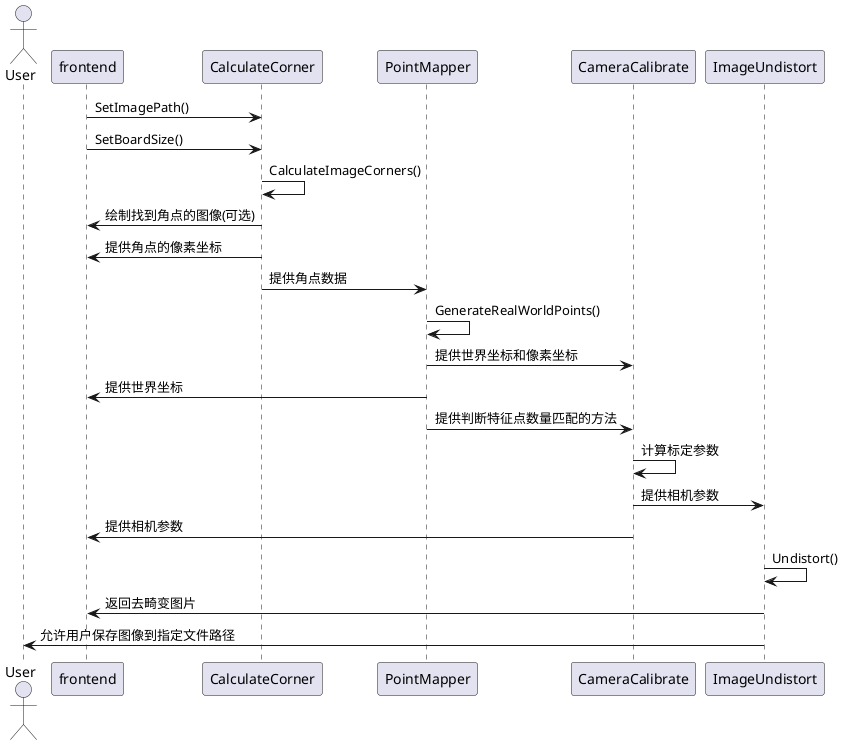 @startuml
actor User
participant frontend
participant CalculateCorner
participant PointMapper
participant CameraCalibrate
participant ImageUndistort


frontend -> CalculateCorner : SetImagePath()
frontend -> CalculateCorner : SetBoardSize()
CalculateCorner -> CalculateCorner : CalculateImageCorners()
CalculateCorner -> frontend : 绘制找到角点的图像(可选)
CalculateCorner -> frontend : 提供角点的像素坐标

CalculateCorner -> PointMapper : 提供角点数据
PointMapper -> PointMapper : GenerateRealWorldPoints()
PointMapper -> CameraCalibrate : 提供世界坐标和像素坐标
PointMapper -> frontend : 提供世界坐标
PointMapper -> CameraCalibrate : 提供判断特征点数量匹配的方法

CameraCalibrate -> CameraCalibrate : 计算标定参数
CameraCalibrate -> ImageUndistort : 提供相机参数
CameraCalibrate -> frontend : 提供相机参数
ImageUndistort -> ImageUndistort : Undistort()
ImageUndistort -> frontend : 返回去畸变图片
ImageUndistort -> User : 允许用户保存图像到指定文件路径
@enduml
